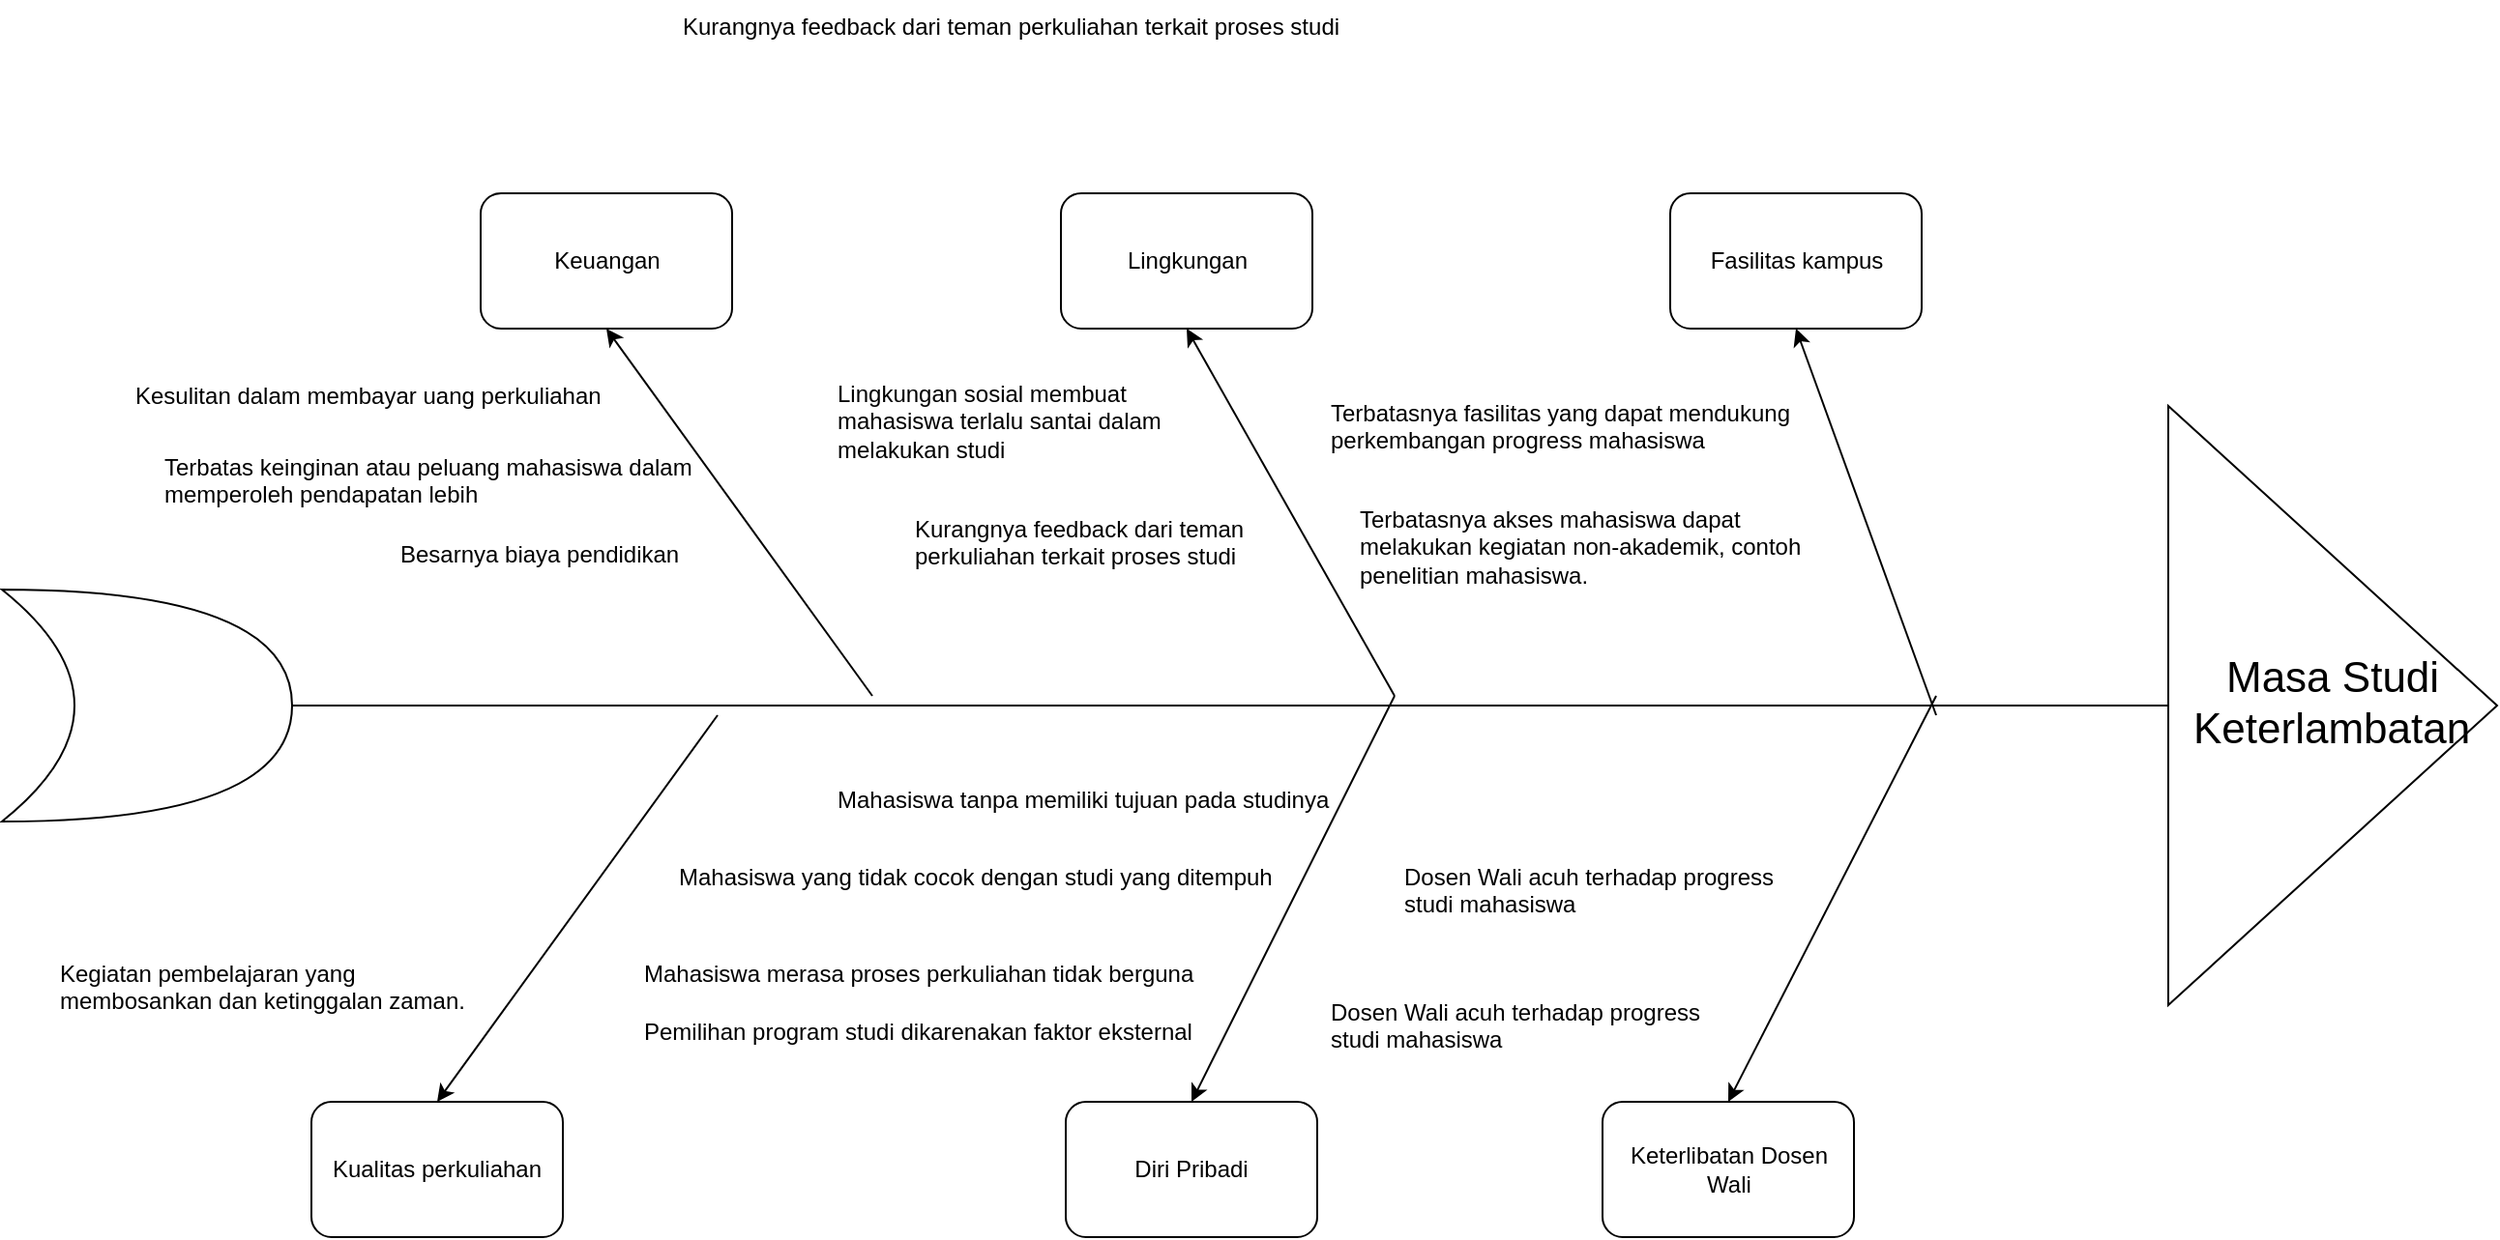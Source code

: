 <mxfile version="24.6.5" type="github">
  <diagram name="Page-1" id="0Ft4UJSf0B1ccs9EK86x">
    <mxGraphModel dx="2294" dy="1849" grid="1" gridSize="10" guides="1" tooltips="1" connect="1" arrows="1" fold="1" page="1" pageScale="1" pageWidth="850" pageHeight="1100" math="0" shadow="0">
      <root>
        <mxCell id="0" />
        <mxCell id="1" parent="0" />
        <mxCell id="JHwUie5jRQhZksNu-lWo-2" value="Keuangan" style="rounded=1;whiteSpace=wrap;html=1;" vertex="1" parent="1">
          <mxGeometry x="-42.5" y="-70" width="130" height="70" as="geometry" />
        </mxCell>
        <mxCell id="JHwUie5jRQhZksNu-lWo-3" value="Diri Pribadi" style="rounded=1;whiteSpace=wrap;html=1;" vertex="1" parent="1">
          <mxGeometry x="260" y="400" width="130" height="70" as="geometry" />
        </mxCell>
        <mxCell id="JHwUie5jRQhZksNu-lWo-4" value="Kualitas perkuliahan" style="rounded=1;whiteSpace=wrap;html=1;" vertex="1" parent="1">
          <mxGeometry x="-130" y="400" width="130" height="70" as="geometry" />
        </mxCell>
        <mxCell id="JHwUie5jRQhZksNu-lWo-6" value="Fasilitas kampus" style="rounded=1;whiteSpace=wrap;html=1;" vertex="1" parent="1">
          <mxGeometry x="572.5" y="-70" width="130" height="70" as="geometry" />
        </mxCell>
        <mxCell id="JHwUie5jRQhZksNu-lWo-7" value="Lingkungan" style="rounded=1;whiteSpace=wrap;html=1;" vertex="1" parent="1">
          <mxGeometry x="257.5" y="-70" width="130" height="70" as="geometry" />
        </mxCell>
        <mxCell id="JHwUie5jRQhZksNu-lWo-9" value="Keterlibatan Dosen Wali" style="rounded=1;whiteSpace=wrap;html=1;" vertex="1" parent="1">
          <mxGeometry x="537.5" y="400" width="130" height="70" as="geometry" />
        </mxCell>
        <mxCell id="JHwUie5jRQhZksNu-lWo-11" value="&lt;font style=&quot;font-size: 22px;&quot;&gt;&lt;font style=&quot;font-size: 22px;&quot;&gt;Keterlambatan &lt;/font&gt;&lt;font style=&quot;font-size: 22px;&quot;&gt;Masa Studi&lt;/font&gt;&lt;/font&gt;" style="triangle;whiteSpace=wrap;html=1;horizontal=0;textDirection=vertical-lr;" vertex="1" parent="1">
          <mxGeometry x="830" y="40" width="170" height="310" as="geometry" />
        </mxCell>
        <mxCell id="JHwUie5jRQhZksNu-lWo-12" value="" style="shape=xor;whiteSpace=wrap;html=1;" vertex="1" parent="1">
          <mxGeometry x="-290" y="135" width="150" height="120" as="geometry" />
        </mxCell>
        <mxCell id="JHwUie5jRQhZksNu-lWo-13" value="" style="endArrow=none;html=1;rounded=0;exitX=1;exitY=0.5;exitDx=0;exitDy=0;exitPerimeter=0;entryX=0;entryY=0.5;entryDx=0;entryDy=0;" edge="1" parent="1" source="JHwUie5jRQhZksNu-lWo-12" target="JHwUie5jRQhZksNu-lWo-11">
          <mxGeometry width="50" height="50" relative="1" as="geometry">
            <mxPoint x="150" y="140" as="sourcePoint" />
            <mxPoint x="200" y="90" as="targetPoint" />
          </mxGeometry>
        </mxCell>
        <mxCell id="JHwUie5jRQhZksNu-lWo-16" value="" style="endArrow=classic;html=1;rounded=0;entryX=0.5;entryY=1;entryDx=0;entryDy=0;" edge="1" parent="1" target="JHwUie5jRQhZksNu-lWo-2">
          <mxGeometry width="50" height="50" relative="1" as="geometry">
            <mxPoint x="160" y="190" as="sourcePoint" />
            <mxPoint x="430" y="90" as="targetPoint" />
          </mxGeometry>
        </mxCell>
        <mxCell id="JHwUie5jRQhZksNu-lWo-17" value="" style="endArrow=classic;html=1;rounded=0;entryX=0.5;entryY=0;entryDx=0;entryDy=0;" edge="1" parent="1" target="JHwUie5jRQhZksNu-lWo-4">
          <mxGeometry width="50" height="50" relative="1" as="geometry">
            <mxPoint x="80" y="200" as="sourcePoint" />
            <mxPoint x="115" y="130" as="targetPoint" />
          </mxGeometry>
        </mxCell>
        <mxCell id="JHwUie5jRQhZksNu-lWo-18" value="" style="endArrow=classic;html=1;rounded=0;entryX=0.5;entryY=0;entryDx=0;entryDy=0;" edge="1" parent="1" target="JHwUie5jRQhZksNu-lWo-3">
          <mxGeometry width="50" height="50" relative="1" as="geometry">
            <mxPoint x="430" y="190" as="sourcePoint" />
            <mxPoint x="215" y="280" as="targetPoint" />
          </mxGeometry>
        </mxCell>
        <mxCell id="JHwUie5jRQhZksNu-lWo-19" value="" style="endArrow=classic;html=1;rounded=0;entryX=0.5;entryY=1;entryDx=0;entryDy=0;" edge="1" parent="1" target="JHwUie5jRQhZksNu-lWo-7">
          <mxGeometry width="50" height="50" relative="1" as="geometry">
            <mxPoint x="430" y="190" as="sourcePoint" />
            <mxPoint x="395" y="280" as="targetPoint" />
          </mxGeometry>
        </mxCell>
        <mxCell id="JHwUie5jRQhZksNu-lWo-20" value="" style="endArrow=classic;html=1;rounded=0;entryX=0.5;entryY=0;entryDx=0;entryDy=0;" edge="1" parent="1" target="JHwUie5jRQhZksNu-lWo-9">
          <mxGeometry width="50" height="50" relative="1" as="geometry">
            <mxPoint x="710" y="190" as="sourcePoint" />
            <mxPoint x="495" y="280" as="targetPoint" />
          </mxGeometry>
        </mxCell>
        <mxCell id="JHwUie5jRQhZksNu-lWo-21" value="" style="endArrow=classic;html=1;rounded=0;entryX=0.5;entryY=1;entryDx=0;entryDy=0;" edge="1" parent="1" target="JHwUie5jRQhZksNu-lWo-6">
          <mxGeometry width="50" height="50" relative="1" as="geometry">
            <mxPoint x="710" y="200" as="sourcePoint" />
            <mxPoint x="495" y="130" as="targetPoint" />
          </mxGeometry>
        </mxCell>
        <mxCell id="JHwUie5jRQhZksNu-lWo-27" value="Kesulitan dalam membayar uang perkuliahan" style="text;strokeColor=none;fillColor=none;align=left;verticalAlign=middle;spacingLeft=4;spacingRight=4;overflow=hidden;points=[[0,0.5],[1,0.5]];portConstraint=eastwest;rotatable=0;whiteSpace=wrap;html=1;" vertex="1" parent="1">
          <mxGeometry x="-227.5" y="20" width="267.5" height="30" as="geometry" />
        </mxCell>
        <mxCell id="JHwUie5jRQhZksNu-lWo-28" value="&lt;p class=&quot;MsoNormal&quot;&gt;&lt;span lang=&quot;SV&quot;&gt;Besarnya biaya pendidikan&lt;/span&gt;&lt;/p&gt;" style="text;strokeColor=none;fillColor=none;align=left;verticalAlign=middle;spacingLeft=4;spacingRight=4;overflow=hidden;points=[[0,0.5],[1,0.5]];portConstraint=eastwest;rotatable=0;whiteSpace=wrap;html=1;" vertex="1" parent="1">
          <mxGeometry x="-90" y="95" width="180" height="30" as="geometry" />
        </mxCell>
        <mxCell id="JHwUie5jRQhZksNu-lWo-30" value="&lt;p class=&quot;MsoNormal&quot;&gt;Terbatas keinginan atau peluang mahasiswa dalam memperoleh pendapatan lebih&lt;/p&gt;" style="text;strokeColor=none;fillColor=none;align=left;verticalAlign=middle;spacingLeft=4;spacingRight=4;overflow=hidden;points=[[0,0.5],[1,0.5]];portConstraint=eastwest;rotatable=0;whiteSpace=wrap;html=1;" vertex="1" parent="1">
          <mxGeometry x="-212.5" y="50" width="300" height="45" as="geometry" />
        </mxCell>
        <mxCell id="JHwUie5jRQhZksNu-lWo-32" value="Mahasiswa yang tidak cocok dengan studi yang ditempuh" style="text;whiteSpace=wrap;" vertex="1" parent="1">
          <mxGeometry x="57.5" y="270" width="310" height="40" as="geometry" />
        </mxCell>
        <mxCell id="JHwUie5jRQhZksNu-lWo-33" value="Mahasiswa tanpa memiliki tujuan pada studinya " style="text;whiteSpace=wrap;" vertex="1" parent="1">
          <mxGeometry x="140" y="230" width="260" height="40" as="geometry" />
        </mxCell>
        <mxCell id="JHwUie5jRQhZksNu-lWo-34" value="Mahasiswa merasa proses perkuliahan tidak berguna" style="text;whiteSpace=wrap;" vertex="1" parent="1">
          <mxGeometry x="40" y="320" width="320" height="40" as="geometry" />
        </mxCell>
        <mxCell id="JHwUie5jRQhZksNu-lWo-35" value="Pemilihan program studi dikarenakan faktor eksternal" style="text;whiteSpace=wrap;" vertex="1" parent="1">
          <mxGeometry x="40" y="350" width="320" height="40" as="geometry" />
        </mxCell>
        <mxCell id="JHwUie5jRQhZksNu-lWo-36" value="Kurangnya feedback dari teman perkuliahan terkait proses studi" style="text;whiteSpace=wrap;" vertex="1" parent="1">
          <mxGeometry x="60" y="-170" width="370" height="40" as="geometry" />
        </mxCell>
        <mxCell id="JHwUie5jRQhZksNu-lWo-37" value="Lingkungan sosial membuat mahasiswa terlalu santai dalam melakukan studi" style="text;whiteSpace=wrap;" vertex="1" parent="1">
          <mxGeometry x="140" y="20" width="190" height="60" as="geometry" />
        </mxCell>
        <mxCell id="JHwUie5jRQhZksNu-lWo-38" value="Kurangnya feedback dari teman perkuliahan terkait proses studi" style="text;whiteSpace=wrap;" vertex="1" parent="1">
          <mxGeometry x="180" y="90" width="200" height="40" as="geometry" />
        </mxCell>
        <mxCell id="JHwUie5jRQhZksNu-lWo-39" value="Kegiatan pembelajaran yang membosankan dan ketinggalan zaman." style="text;whiteSpace=wrap;" vertex="1" parent="1">
          <mxGeometry x="-262.5" y="320" width="220" height="40" as="geometry" />
        </mxCell>
        <mxCell id="JHwUie5jRQhZksNu-lWo-40" value="Terbatasnya fasilitas yang dapat mendukung perkembangan progress mahasiswa" style="text;whiteSpace=wrap;" vertex="1" parent="1">
          <mxGeometry x="395" y="30" width="247.5" height="40" as="geometry" />
        </mxCell>
        <mxCell id="JHwUie5jRQhZksNu-lWo-41" value="Terbatasnya akses mahasiswa dapat melakukan kegiatan non-akademik, contoh penelitian mahasiswa." style="text;whiteSpace=wrap;" vertex="1" parent="1">
          <mxGeometry x="410" y="85" width="260" height="50" as="geometry" />
        </mxCell>
        <mxCell id="JHwUie5jRQhZksNu-lWo-43" value="Dosen Wali acuh terhadap progress studi mahasiswa" style="text;whiteSpace=wrap;" vertex="1" parent="1">
          <mxGeometry x="432.5" y="270" width="200" height="40" as="geometry" />
        </mxCell>
        <mxCell id="JHwUie5jRQhZksNu-lWo-44" value="Dosen Wali acuh terhadap progress studi mahasiswa" style="text;whiteSpace=wrap;" vertex="1" parent="1">
          <mxGeometry x="395" y="340" width="215" height="40" as="geometry" />
        </mxCell>
      </root>
    </mxGraphModel>
  </diagram>
</mxfile>

